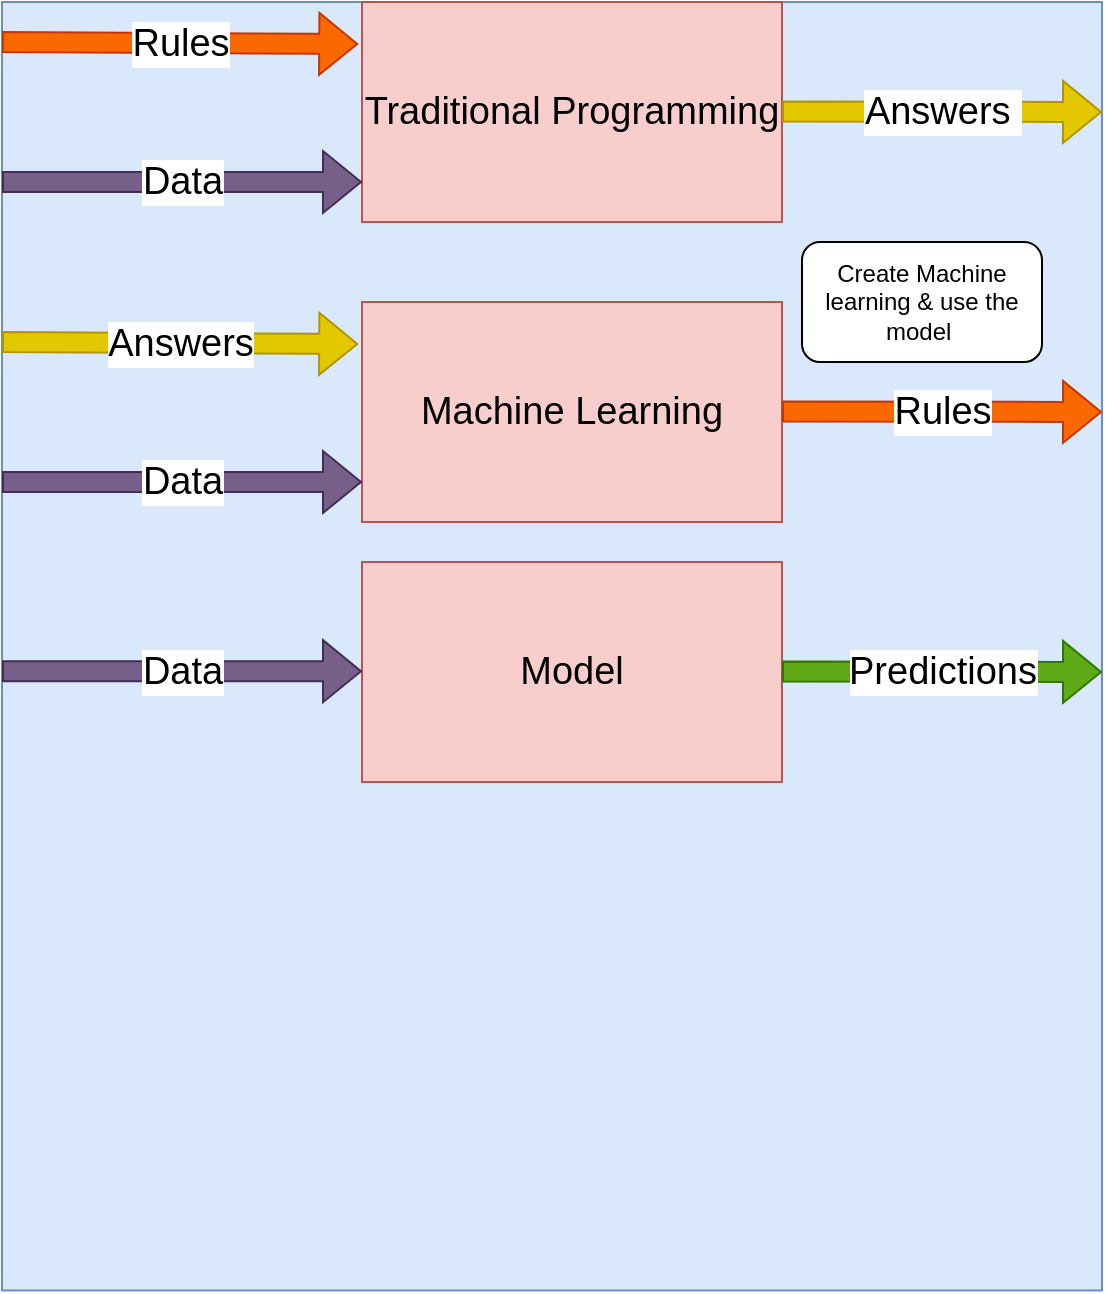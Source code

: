 <mxfile version="21.5.2" type="github">
  <diagram name="Page-1" id="qfpwBZO-rxQUD2Wml51f">
    <mxGraphModel dx="926" dy="534" grid="1" gridSize="10" guides="1" tooltips="1" connect="1" arrows="1" fold="1" page="1" pageScale="1" pageWidth="1169" pageHeight="827" math="0" shadow="0">
      <root>
        <mxCell id="0" />
        <mxCell id="1" parent="0" />
        <mxCell id="Zzse764Qpx6yecXEAyOF-14" value="" style="group;fillColor=#dae8fc;strokeColor=#6c8ebf;container=0;" vertex="1" connectable="0" parent="1">
          <mxGeometry x="280" y="50" width="550" height="644.23" as="geometry" />
        </mxCell>
        <mxCell id="Zzse764Qpx6yecXEAyOF-15" value="Create Machine learning &amp;amp; use the model&amp;nbsp;" style="rounded=1;whiteSpace=wrap;html=1;" vertex="1" parent="1">
          <mxGeometry x="680" y="170" width="120" height="60" as="geometry" />
        </mxCell>
        <mxCell id="Zzse764Qpx6yecXEAyOF-1" value="Traditional Programming" style="rounded=0;whiteSpace=wrap;html=1;fillColor=#f8cecc;strokeColor=#b85450;fontSize=19;" vertex="1" parent="1">
          <mxGeometry x="460" y="50" width="210" height="110" as="geometry" />
        </mxCell>
        <mxCell id="Zzse764Qpx6yecXEAyOF-2" value="Rules" style="shape=flexArrow;endArrow=classic;html=1;rounded=0;entryX=-0.009;entryY=0.191;entryDx=0;entryDy=0;entryPerimeter=0;fillColor=#fa6800;strokeColor=#C73500;fontSize=19;" edge="1" parent="1" target="Zzse764Qpx6yecXEAyOF-1">
          <mxGeometry width="50" height="50" relative="1" as="geometry">
            <mxPoint x="280" y="70" as="sourcePoint" />
            <mxPoint x="700" y="230" as="targetPoint" />
          </mxGeometry>
        </mxCell>
        <mxCell id="Zzse764Qpx6yecXEAyOF-3" value="Data" style="shape=flexArrow;endArrow=classic;html=1;rounded=0;entryX=0;entryY=0.25;entryDx=0;entryDy=0;fillColor=#76608a;strokeColor=#432D57;fontSize=19;" edge="1" parent="1">
          <mxGeometry width="50" height="50" relative="1" as="geometry">
            <mxPoint x="280" y="140" as="sourcePoint" />
            <mxPoint x="460" y="140" as="targetPoint" />
          </mxGeometry>
        </mxCell>
        <mxCell id="Zzse764Qpx6yecXEAyOF-4" value="Answers&amp;nbsp;" style="shape=flexArrow;endArrow=classic;html=1;rounded=0;fillColor=#e3c800;strokeColor=#B09500;fontSize=19;" edge="1" parent="1">
          <mxGeometry width="50" height="50" relative="1" as="geometry">
            <mxPoint x="670" y="104.74" as="sourcePoint" />
            <mxPoint x="830" y="105" as="targetPoint" />
          </mxGeometry>
        </mxCell>
        <mxCell id="Zzse764Qpx6yecXEAyOF-5" value="Machine Learning" style="rounded=0;whiteSpace=wrap;html=1;fillColor=#f8cecc;strokeColor=#b85450;fontSize=19;" vertex="1" parent="1">
          <mxGeometry x="460" y="200" width="210" height="110" as="geometry" />
        </mxCell>
        <mxCell id="Zzse764Qpx6yecXEAyOF-6" value="Answers" style="shape=flexArrow;endArrow=classic;html=1;rounded=0;entryX=-0.009;entryY=0.191;entryDx=0;entryDy=0;entryPerimeter=0;fillColor=#e3c800;strokeColor=#B09500;fontSize=19;" edge="1" parent="1" target="Zzse764Qpx6yecXEAyOF-5">
          <mxGeometry width="50" height="50" relative="1" as="geometry">
            <mxPoint x="280" y="220" as="sourcePoint" />
            <mxPoint x="700" y="380" as="targetPoint" />
          </mxGeometry>
        </mxCell>
        <mxCell id="Zzse764Qpx6yecXEAyOF-7" value="Data" style="shape=flexArrow;endArrow=classic;html=1;rounded=0;entryX=0;entryY=0.25;entryDx=0;entryDy=0;fillColor=#76608a;strokeColor=#432D57;fontSize=19;" edge="1" parent="1">
          <mxGeometry width="50" height="50" relative="1" as="geometry">
            <mxPoint x="280" y="290" as="sourcePoint" />
            <mxPoint x="460" y="290" as="targetPoint" />
          </mxGeometry>
        </mxCell>
        <mxCell id="Zzse764Qpx6yecXEAyOF-8" value="Rules" style="shape=flexArrow;endArrow=classic;html=1;rounded=0;fillColor=#fa6800;strokeColor=#C73500;fontSize=19;" edge="1" parent="1">
          <mxGeometry width="50" height="50" relative="1" as="geometry">
            <mxPoint x="670" y="254.74" as="sourcePoint" />
            <mxPoint x="830" y="255" as="targetPoint" />
          </mxGeometry>
        </mxCell>
        <mxCell id="Zzse764Qpx6yecXEAyOF-9" value="Model" style="rounded=0;whiteSpace=wrap;html=1;fillColor=#f8cecc;strokeColor=#b85450;fontSize=19;" vertex="1" parent="1">
          <mxGeometry x="460" y="330" width="210" height="110" as="geometry" />
        </mxCell>
        <mxCell id="Zzse764Qpx6yecXEAyOF-11" value="Data" style="shape=flexArrow;endArrow=classic;html=1;rounded=0;entryX=0;entryY=0.25;entryDx=0;entryDy=0;fillColor=#76608a;strokeColor=#432D57;fontSize=19;" edge="1" parent="1">
          <mxGeometry width="50" height="50" relative="1" as="geometry">
            <mxPoint x="280" y="384.58" as="sourcePoint" />
            <mxPoint x="460" y="384.58" as="targetPoint" />
          </mxGeometry>
        </mxCell>
        <mxCell id="Zzse764Qpx6yecXEAyOF-12" value="Predictions" style="shape=flexArrow;endArrow=classic;html=1;rounded=0;fillColor=#60a917;strokeColor=#2D7600;fontSize=19;" edge="1" parent="1">
          <mxGeometry width="50" height="50" relative="1" as="geometry">
            <mxPoint x="670" y="384.74" as="sourcePoint" />
            <mxPoint x="830" y="385" as="targetPoint" />
          </mxGeometry>
        </mxCell>
        <mxCell id="Zzse764Qpx6yecXEAyOF-13" value="" style="shape=image;imageAspect=0;aspect=fixed;verticalLabelPosition=bottom;verticalAlign=top;image=https://cdn.qwiklabs.com/nML6G5KiljUvOjdQ4%2FQgtRZFW2FH22MIzuYAR4siAy4%3D;" vertex="1" parent="1">
          <mxGeometry x="297.45" y="469" width="515.11" height="210" as="geometry" />
        </mxCell>
      </root>
    </mxGraphModel>
  </diagram>
</mxfile>
